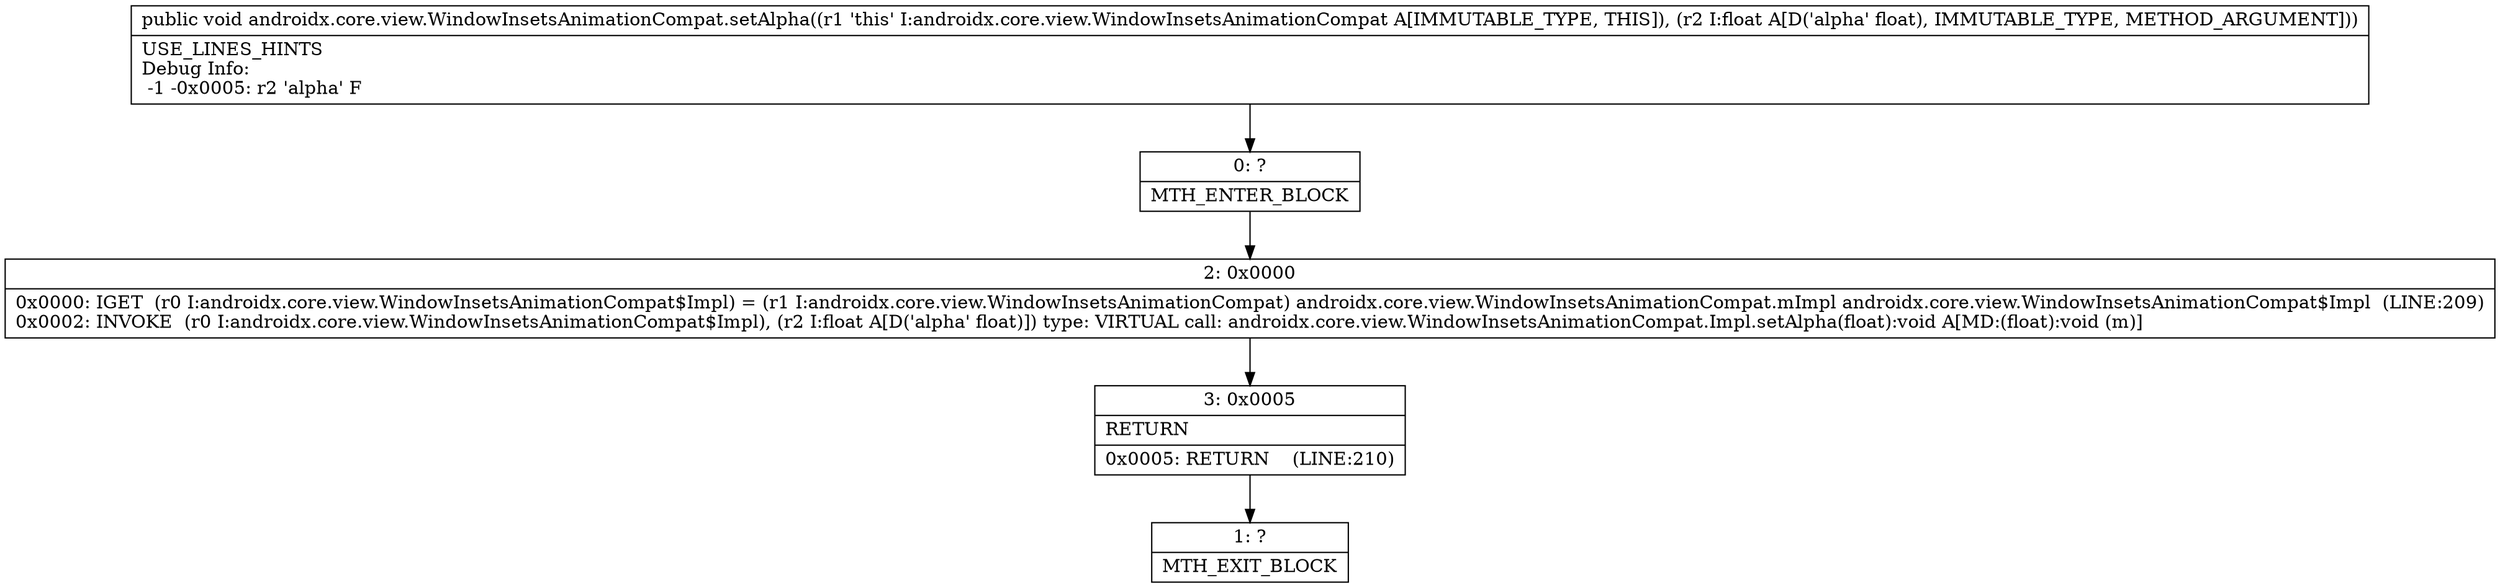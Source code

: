 digraph "CFG forandroidx.core.view.WindowInsetsAnimationCompat.setAlpha(F)V" {
Node_0 [shape=record,label="{0\:\ ?|MTH_ENTER_BLOCK\l}"];
Node_2 [shape=record,label="{2\:\ 0x0000|0x0000: IGET  (r0 I:androidx.core.view.WindowInsetsAnimationCompat$Impl) = (r1 I:androidx.core.view.WindowInsetsAnimationCompat) androidx.core.view.WindowInsetsAnimationCompat.mImpl androidx.core.view.WindowInsetsAnimationCompat$Impl  (LINE:209)\l0x0002: INVOKE  (r0 I:androidx.core.view.WindowInsetsAnimationCompat$Impl), (r2 I:float A[D('alpha' float)]) type: VIRTUAL call: androidx.core.view.WindowInsetsAnimationCompat.Impl.setAlpha(float):void A[MD:(float):void (m)]\l}"];
Node_3 [shape=record,label="{3\:\ 0x0005|RETURN\l|0x0005: RETURN    (LINE:210)\l}"];
Node_1 [shape=record,label="{1\:\ ?|MTH_EXIT_BLOCK\l}"];
MethodNode[shape=record,label="{public void androidx.core.view.WindowInsetsAnimationCompat.setAlpha((r1 'this' I:androidx.core.view.WindowInsetsAnimationCompat A[IMMUTABLE_TYPE, THIS]), (r2 I:float A[D('alpha' float), IMMUTABLE_TYPE, METHOD_ARGUMENT]))  | USE_LINES_HINTS\lDebug Info:\l  \-1 \-0x0005: r2 'alpha' F\l}"];
MethodNode -> Node_0;Node_0 -> Node_2;
Node_2 -> Node_3;
Node_3 -> Node_1;
}

